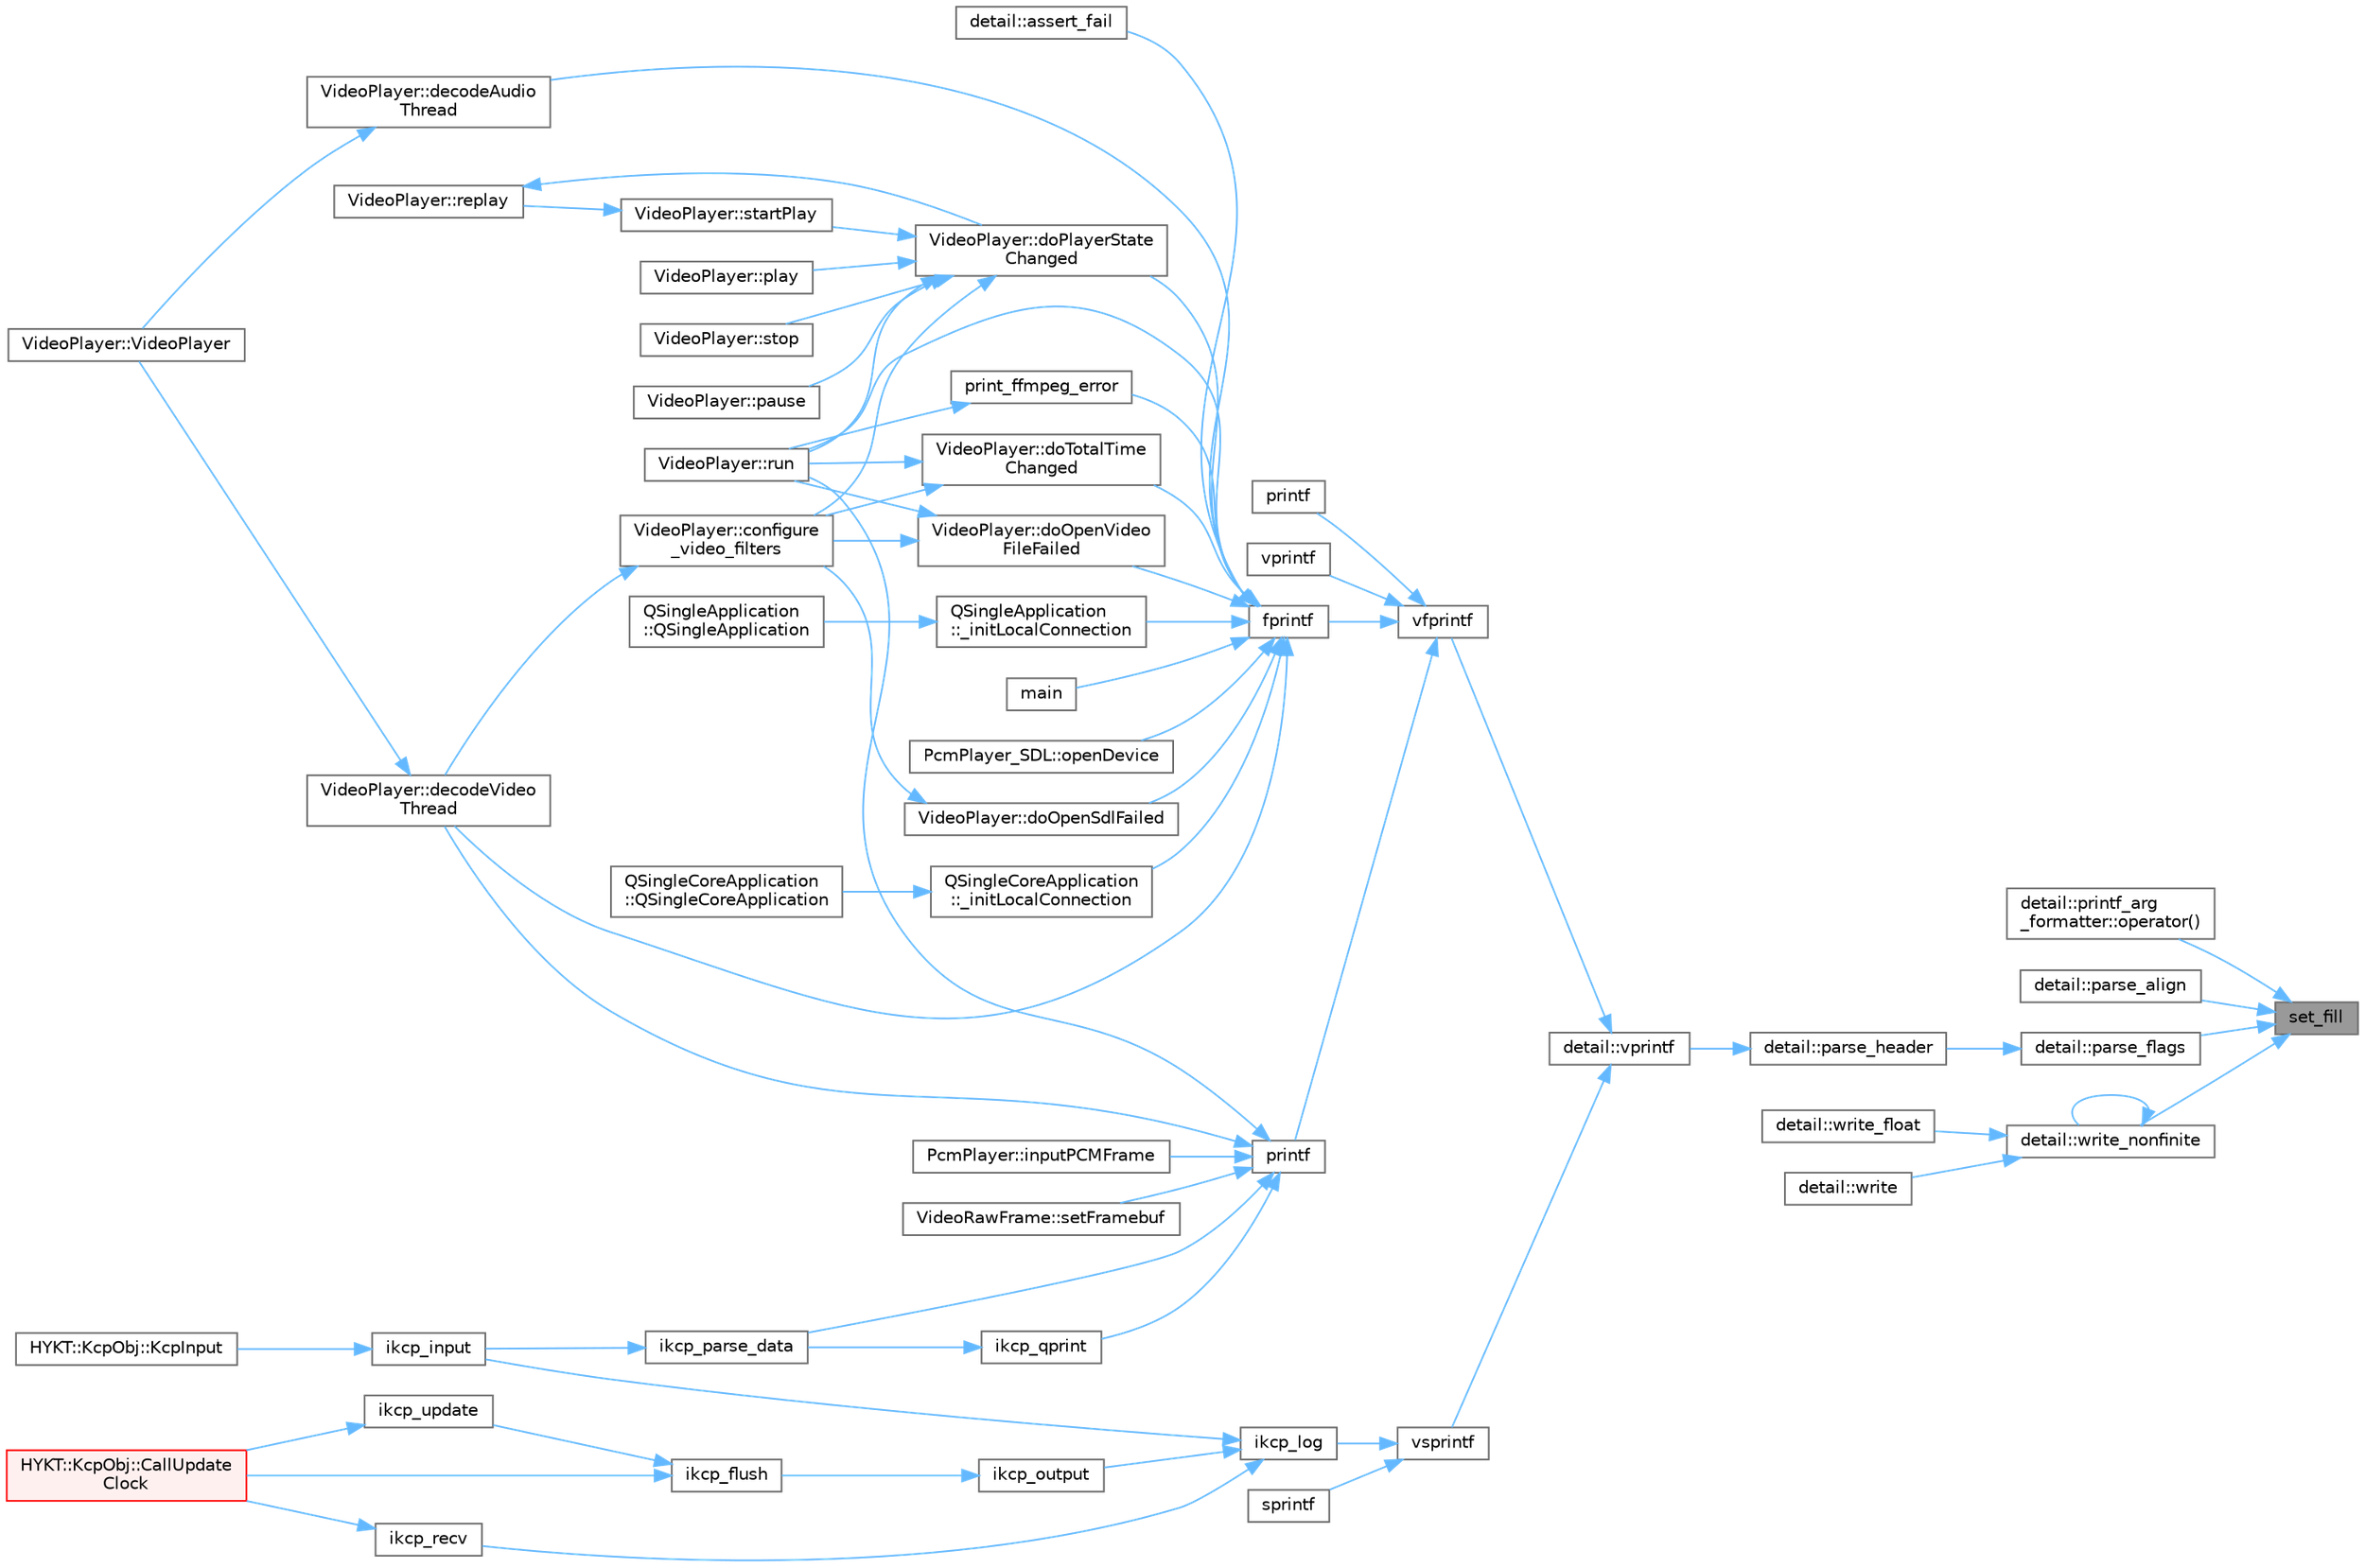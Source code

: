 digraph "set_fill"
{
 // LATEX_PDF_SIZE
  bgcolor="transparent";
  edge [fontname=Helvetica,fontsize=10,labelfontname=Helvetica,labelfontsize=10];
  node [fontname=Helvetica,fontsize=10,shape=box,height=0.2,width=0.4];
  rankdir="RL";
  Node1 [id="Node000001",label="set_fill",height=0.2,width=0.4,color="gray40", fillcolor="grey60", style="filled", fontcolor="black",tooltip=" "];
  Node1 -> Node2 [id="edge1_Node000001_Node000002",dir="back",color="steelblue1",style="solid",tooltip=" "];
  Node2 [id="Node000002",label="detail::printf_arg\l_formatter::operator()",height=0.2,width=0.4,color="grey40", fillcolor="white", style="filled",URL="$classdetail_1_1printf__arg__formatter.html#a9ee45fac58a2a7a9816c0a99172d3a24",tooltip=" "];
  Node1 -> Node3 [id="edge2_Node000001_Node000003",dir="back",color="steelblue1",style="solid",tooltip=" "];
  Node3 [id="Node000003",label="detail::parse_align",height=0.2,width=0.4,color="grey40", fillcolor="white", style="filled",URL="$namespacedetail.html#a00116cc632bac468ea73799110696bfe",tooltip=" "];
  Node1 -> Node4 [id="edge3_Node000001_Node000004",dir="back",color="steelblue1",style="solid",tooltip=" "];
  Node4 [id="Node000004",label="detail::parse_flags",height=0.2,width=0.4,color="grey40", fillcolor="white", style="filled",URL="$namespacedetail.html#a90149e7cc7db72a2c4b8186f52e77d6c",tooltip=" "];
  Node4 -> Node5 [id="edge4_Node000004_Node000005",dir="back",color="steelblue1",style="solid",tooltip=" "];
  Node5 [id="Node000005",label="detail::parse_header",height=0.2,width=0.4,color="grey40", fillcolor="white", style="filled",URL="$namespacedetail.html#af191853bad5ee9cfad04aad57ce3f761",tooltip=" "];
  Node5 -> Node6 [id="edge5_Node000005_Node000006",dir="back",color="steelblue1",style="solid",tooltip=" "];
  Node6 [id="Node000006",label="detail::vprintf",height=0.2,width=0.4,color="grey40", fillcolor="white", style="filled",URL="$namespacedetail.html#a755ec613824f57d29068751f166ad91b",tooltip=" "];
  Node6 -> Node7 [id="edge6_Node000006_Node000007",dir="back",color="steelblue1",style="solid",tooltip=" "];
  Node7 [id="Node000007",label="vfprintf",height=0.2,width=0.4,color="grey40", fillcolor="white", style="filled",URL="$printf_8h.html#abb30aad964fc771fb52cf3ad88649df2",tooltip=" "];
  Node7 -> Node8 [id="edge7_Node000007_Node000008",dir="back",color="steelblue1",style="solid",tooltip=" "];
  Node8 [id="Node000008",label="fprintf",height=0.2,width=0.4,color="grey40", fillcolor="white", style="filled",URL="$printf_8h.html#a9f315126362cae9675de1642105e631e",tooltip="Formats args according to specifications in fmt and writes the output to f."];
  Node8 -> Node9 [id="edge8_Node000008_Node000009",dir="back",color="steelblue1",style="solid",tooltip=" "];
  Node9 [id="Node000009",label="QSingleApplication\l::_initLocalConnection",height=0.2,width=0.4,color="grey40", fillcolor="white", style="filled",URL="$class_q_single_application.html#afd55f6277775e4d2d2b30be2b2a833c7",tooltip="初始化本地连接，检测是否已有实例运行"];
  Node9 -> Node10 [id="edge9_Node000009_Node000010",dir="back",color="steelblue1",style="solid",tooltip=" "];
  Node10 [id="Node000010",label="QSingleApplication\l::QSingleApplication",height=0.2,width=0.4,color="grey40", fillcolor="white", style="filled",URL="$class_q_single_application.html#acafbeb1a610718181bbe7de6d1ae3cb3",tooltip=" "];
  Node8 -> Node11 [id="edge10_Node000008_Node000011",dir="back",color="steelblue1",style="solid",tooltip=" "];
  Node11 [id="Node000011",label="QSingleCoreApplication\l::_initLocalConnection",height=0.2,width=0.4,color="grey40", fillcolor="white", style="filled",URL="$class_q_single_core_application.html#afd55f6277775e4d2d2b30be2b2a833c7",tooltip="初始化本地连接，检测是否已有实例运行"];
  Node11 -> Node12 [id="edge11_Node000011_Node000012",dir="back",color="steelblue1",style="solid",tooltip=" "];
  Node12 [id="Node000012",label="QSingleCoreApplication\l::QSingleCoreApplication",height=0.2,width=0.4,color="grey40", fillcolor="white", style="filled",URL="$class_q_single_core_application.html#a79ca304e6fa087ebb213cef00782f729",tooltip=" "];
  Node8 -> Node13 [id="edge12_Node000008_Node000013",dir="back",color="steelblue1",style="solid",tooltip=" "];
  Node13 [id="Node000013",label="detail::assert_fail",height=0.2,width=0.4,color="grey40", fillcolor="white", style="filled",URL="$namespacedetail.html#a3aef7c3d156f7d6772703621279dbdc4",tooltip=" "];
  Node8 -> Node14 [id="edge13_Node000008_Node000014",dir="back",color="steelblue1",style="solid",tooltip=" "];
  Node14 [id="Node000014",label="VideoPlayer::decodeAudio\lThread",height=0.2,width=0.4,color="grey40", fillcolor="white", style="filled",URL="$class_video_player.html#a2ba33c6ddac0c818dd97209894fb9c09",tooltip="音频解码线程函数"];
  Node14 -> Node15 [id="edge14_Node000014_Node000015",dir="back",color="steelblue1",style="solid",tooltip=" "];
  Node15 [id="Node000015",label="VideoPlayer::VideoPlayer",height=0.2,width=0.4,color="grey40", fillcolor="white", style="filled",URL="$class_video_player.html#a9f13805a2a52cdaa95bd96248941e89b",tooltip="构造函数"];
  Node8 -> Node16 [id="edge15_Node000008_Node000016",dir="back",color="steelblue1",style="solid",tooltip=" "];
  Node16 [id="Node000016",label="VideoPlayer::decodeVideo\lThread",height=0.2,width=0.4,color="grey40", fillcolor="white", style="filled",URL="$class_video_player.html#a3dc80fcbdb85689f912b45f6eb534028",tooltip="视频解码线程函数"];
  Node16 -> Node15 [id="edge16_Node000016_Node000015",dir="back",color="steelblue1",style="solid",tooltip=" "];
  Node8 -> Node17 [id="edge17_Node000008_Node000017",dir="back",color="steelblue1",style="solid",tooltip=" "];
  Node17 [id="Node000017",label="VideoPlayer::doOpenSdlFailed",height=0.2,width=0.4,color="grey40", fillcolor="white", style="filled",URL="$class_video_player.html#a0ba68b0afb69d9ce73f19e64db5f3636",tooltip="打开 SDL 失败回调"];
  Node17 -> Node18 [id="edge18_Node000017_Node000018",dir="back",color="steelblue1",style="solid",tooltip=" "];
  Node18 [id="Node000018",label="VideoPlayer::configure\l_video_filters",height=0.2,width=0.4,color="grey40", fillcolor="white", style="filled",URL="$class_video_player.html#aed20f78ebe0b43d0e204e06be360f606",tooltip="配置视频滤镜"];
  Node18 -> Node16 [id="edge19_Node000018_Node000016",dir="back",color="steelblue1",style="solid",tooltip=" "];
  Node8 -> Node19 [id="edge20_Node000008_Node000019",dir="back",color="steelblue1",style="solid",tooltip=" "];
  Node19 [id="Node000019",label="VideoPlayer::doOpenVideo\lFileFailed",height=0.2,width=0.4,color="grey40", fillcolor="white", style="filled",URL="$class_video_player.html#a5fff8eb62b6d1a16f6b307d4e2bf4f07",tooltip="打开视频文件失败回调"];
  Node19 -> Node18 [id="edge21_Node000019_Node000018",dir="back",color="steelblue1",style="solid",tooltip=" "];
  Node19 -> Node20 [id="edge22_Node000019_Node000020",dir="back",color="steelblue1",style="solid",tooltip=" "];
  Node20 [id="Node000020",label="VideoPlayer::run",height=0.2,width=0.4,color="grey40", fillcolor="white", style="filled",URL="$class_video_player.html#a13a43e6d814de94978c515cb084873b1",tooltip="读取视频文件线程函数"];
  Node8 -> Node21 [id="edge23_Node000008_Node000021",dir="back",color="steelblue1",style="solid",tooltip=" "];
  Node21 [id="Node000021",label="VideoPlayer::doPlayerState\lChanged",height=0.2,width=0.4,color="grey40", fillcolor="white", style="filled",URL="$class_video_player.html#a22bc616c65129c31d2c75f4ed881c44a",tooltip="播放器状态变更回调"];
  Node21 -> Node18 [id="edge24_Node000021_Node000018",dir="back",color="steelblue1",style="solid",tooltip=" "];
  Node21 -> Node22 [id="edge25_Node000021_Node000022",dir="back",color="steelblue1",style="solid",tooltip=" "];
  Node22 [id="Node000022",label="VideoPlayer::pause",height=0.2,width=0.4,color="grey40", fillcolor="white", style="filled",URL="$class_video_player.html#a2853250ac5b9806e29d41f6f37b3b7f0",tooltip="暂停播放"];
  Node21 -> Node23 [id="edge26_Node000021_Node000023",dir="back",color="steelblue1",style="solid",tooltip=" "];
  Node23 [id="Node000023",label="VideoPlayer::play",height=0.2,width=0.4,color="grey40", fillcolor="white", style="filled",URL="$class_video_player.html#a0fd902a086b972b820de2959bc9dcaea",tooltip="继续播放"];
  Node21 -> Node20 [id="edge27_Node000021_Node000020",dir="back",color="steelblue1",style="solid",tooltip=" "];
  Node21 -> Node24 [id="edge28_Node000021_Node000024",dir="back",color="steelblue1",style="solid",tooltip=" "];
  Node24 [id="Node000024",label="VideoPlayer::startPlay",height=0.2,width=0.4,color="grey40", fillcolor="white", style="filled",URL="$class_video_player.html#a162d83f6026c9f6be69d9c74a9979bc9",tooltip="开始播放"];
  Node24 -> Node25 [id="edge29_Node000024_Node000025",dir="back",color="steelblue1",style="solid",tooltip=" "];
  Node25 [id="Node000025",label="VideoPlayer::replay",height=0.2,width=0.4,color="grey40", fillcolor="white", style="filled",URL="$class_video_player.html#a97827e51f022776ec533db2579e110a5",tooltip="重新播放"];
  Node25 -> Node21 [id="edge30_Node000025_Node000021",dir="back",color="steelblue1",style="solid",tooltip=" "];
  Node21 -> Node26 [id="edge31_Node000021_Node000026",dir="back",color="steelblue1",style="solid",tooltip=" "];
  Node26 [id="Node000026",label="VideoPlayer::stop",height=0.2,width=0.4,color="grey40", fillcolor="white", style="filled",URL="$class_video_player.html#af116cf31ffdcae8c9cd5bb184d339a77",tooltip="停止播放"];
  Node8 -> Node27 [id="edge32_Node000008_Node000027",dir="back",color="steelblue1",style="solid",tooltip=" "];
  Node27 [id="Node000027",label="VideoPlayer::doTotalTime\lChanged",height=0.2,width=0.4,color="grey40", fillcolor="white", style="filled",URL="$class_video_player.html#adccbc43146f9eb5b35c8e1c054c2065e",tooltip="视频时长变更回调"];
  Node27 -> Node18 [id="edge33_Node000027_Node000018",dir="back",color="steelblue1",style="solid",tooltip=" "];
  Node27 -> Node20 [id="edge34_Node000027_Node000020",dir="back",color="steelblue1",style="solid",tooltip=" "];
  Node8 -> Node28 [id="edge35_Node000008_Node000028",dir="back",color="steelblue1",style="solid",tooltip=" "];
  Node28 [id="Node000028",label="main",height=0.2,width=0.4,color="grey40", fillcolor="white", style="filled",URL="$_ku_gou_server_2main_8cpp.html#a0ddf1224851353fc92bfbff6f499fa97",tooltip="主函数，程序的入口点。"];
  Node8 -> Node29 [id="edge36_Node000008_Node000029",dir="back",color="steelblue1",style="solid",tooltip=" "];
  Node29 [id="Node000029",label="PcmPlayer_SDL::openDevice",height=0.2,width=0.4,color="grey40", fillcolor="white", style="filled",URL="$class_pcm_player___s_d_l.html#a48c0c97b8de3bf8202cda6e525e2bdc6",tooltip="打开音频设备"];
  Node8 -> Node30 [id="edge37_Node000008_Node000030",dir="back",color="steelblue1",style="solid",tooltip=" "];
  Node30 [id="Node000030",label="print_ffmpeg_error",height=0.2,width=0.4,color="grey40", fillcolor="white", style="filled",URL="$_video_player_8cpp.html#ac47f93d8b17eafd380ba474d7878a522",tooltip="打印 FFmpeg 错误信息"];
  Node30 -> Node20 [id="edge38_Node000030_Node000020",dir="back",color="steelblue1",style="solid",tooltip=" "];
  Node8 -> Node20 [id="edge39_Node000008_Node000020",dir="back",color="steelblue1",style="solid",tooltip=" "];
  Node7 -> Node31 [id="edge40_Node000007_Node000031",dir="back",color="steelblue1",style="solid",tooltip=" "];
  Node31 [id="Node000031",label="printf",height=0.2,width=0.4,color="grey40", fillcolor="white", style="filled",URL="$printf_8h.html#a98ff17de0e9c70261310363fb2bc8560",tooltip=" "];
  Node7 -> Node32 [id="edge41_Node000007_Node000032",dir="back",color="steelblue1",style="solid",tooltip=" "];
  Node32 [id="Node000032",label="printf",height=0.2,width=0.4,color="grey40", fillcolor="white", style="filled",URL="$printf_8h.html#aee3ed3a831f25f07e7be3919fff2203a",tooltip="Formats args according to specifications in fmt and writes the output to stdout."];
  Node32 -> Node16 [id="edge42_Node000032_Node000016",dir="back",color="steelblue1",style="solid",tooltip=" "];
  Node32 -> Node33 [id="edge43_Node000032_Node000033",dir="back",color="steelblue1",style="solid",tooltip=" "];
  Node33 [id="Node000033",label="ikcp_parse_data",height=0.2,width=0.4,color="grey40", fillcolor="white", style="filled",URL="$ikcp_8cpp.html#a2a561d3f82169973fcdf2c2211925190",tooltip=" "];
  Node33 -> Node34 [id="edge44_Node000033_Node000034",dir="back",color="steelblue1",style="solid",tooltip=" "];
  Node34 [id="Node000034",label="ikcp_input",height=0.2,width=0.4,color="grey40", fillcolor="white", style="filled",URL="$ikcp_8cpp.html#af4ce33146ddd2b9c55b2f3ba2472f888",tooltip=" "];
  Node34 -> Node35 [id="edge45_Node000034_Node000035",dir="back",color="steelblue1",style="solid",tooltip=" "];
  Node35 [id="Node000035",label="HYKT::KcpObj::KcpInput",height=0.2,width=0.4,color="grey40", fillcolor="white", style="filled",URL="$class_h_y_k_t_1_1_kcp_obj.html#a4ac504bffb3f38656d14792df1744fee",tooltip=" "];
  Node32 -> Node36 [id="edge46_Node000032_Node000036",dir="back",color="steelblue1",style="solid",tooltip=" "];
  Node36 [id="Node000036",label="ikcp_qprint",height=0.2,width=0.4,color="grey40", fillcolor="white", style="filled",URL="$ikcp_8cpp.html#a4666efe40d211a24c49078218784e1ba",tooltip=" "];
  Node36 -> Node33 [id="edge47_Node000036_Node000033",dir="back",color="steelblue1",style="solid",tooltip=" "];
  Node32 -> Node37 [id="edge48_Node000032_Node000037",dir="back",color="steelblue1",style="solid",tooltip=" "];
  Node37 [id="Node000037",label="PcmPlayer::inputPCMFrame",height=0.2,width=0.4,color="grey40", fillcolor="white", style="filled",URL="$class_pcm_player.html#ae4b8dd06370f1663e4546ac1b56f51c3",tooltip="输入 PCM 帧"];
  Node32 -> Node20 [id="edge49_Node000032_Node000020",dir="back",color="steelblue1",style="solid",tooltip=" "];
  Node32 -> Node38 [id="edge50_Node000032_Node000038",dir="back",color="steelblue1",style="solid",tooltip=" "];
  Node38 [id="Node000038",label="VideoRawFrame::setFramebuf",height=0.2,width=0.4,color="grey40", fillcolor="white", style="filled",URL="$class_video_raw_frame.html#a32af978a5a2abdb0db26a84155eb7cf5",tooltip="设置帧缓冲区"];
  Node7 -> Node39 [id="edge51_Node000007_Node000039",dir="back",color="steelblue1",style="solid",tooltip=" "];
  Node39 [id="Node000039",label="vprintf",height=0.2,width=0.4,color="grey40", fillcolor="white", style="filled",URL="$printf_8h.html#aceaebb06ffb71c939ea2b9951cab4b1a",tooltip=" "];
  Node6 -> Node40 [id="edge52_Node000006_Node000040",dir="back",color="steelblue1",style="solid",tooltip=" "];
  Node40 [id="Node000040",label="vsprintf",height=0.2,width=0.4,color="grey40", fillcolor="white", style="filled",URL="$printf_8h.html#a5e1075a6c1fce5050424f97a2fac648f",tooltip=" "];
  Node40 -> Node41 [id="edge53_Node000040_Node000041",dir="back",color="steelblue1",style="solid",tooltip=" "];
  Node41 [id="Node000041",label="ikcp_log",height=0.2,width=0.4,color="grey40", fillcolor="white", style="filled",URL="$ikcp_8cpp.html#aade14c947464846c7523f78efa6534ba",tooltip=" "];
  Node41 -> Node34 [id="edge54_Node000041_Node000034",dir="back",color="steelblue1",style="solid",tooltip=" "];
  Node41 -> Node42 [id="edge55_Node000041_Node000042",dir="back",color="steelblue1",style="solid",tooltip=" "];
  Node42 [id="Node000042",label="ikcp_output",height=0.2,width=0.4,color="grey40", fillcolor="white", style="filled",URL="$ikcp_8cpp.html#a1fc51d7f0d279e3503f24e7e20dbce2c",tooltip=" "];
  Node42 -> Node43 [id="edge56_Node000042_Node000043",dir="back",color="steelblue1",style="solid",tooltip=" "];
  Node43 [id="Node000043",label="ikcp_flush",height=0.2,width=0.4,color="grey40", fillcolor="white", style="filled",URL="$ikcp_8cpp.html#a2a3d9426417d04f8f1bbfbded14b4eb1",tooltip=" "];
  Node43 -> Node44 [id="edge57_Node000043_Node000044",dir="back",color="steelblue1",style="solid",tooltip=" "];
  Node44 [id="Node000044",label="HYKT::KcpObj::CallUpdate\lClock",height=0.2,width=0.4,color="red", fillcolor="#FFF0F0", style="filled",URL="$class_h_y_k_t_1_1_kcp_obj.html#a403a9c094edc9382ecb25fe38ce050ca",tooltip=" "];
  Node43 -> Node48 [id="edge58_Node000043_Node000048",dir="back",color="steelblue1",style="solid",tooltip=" "];
  Node48 [id="Node000048",label="ikcp_update",height=0.2,width=0.4,color="grey40", fillcolor="white", style="filled",URL="$ikcp_8cpp.html#a780ff8e4dd414f83db886cfd96172975",tooltip=" "];
  Node48 -> Node44 [id="edge59_Node000048_Node000044",dir="back",color="steelblue1",style="solid",tooltip=" "];
  Node41 -> Node49 [id="edge60_Node000041_Node000049",dir="back",color="steelblue1",style="solid",tooltip=" "];
  Node49 [id="Node000049",label="ikcp_recv",height=0.2,width=0.4,color="grey40", fillcolor="white", style="filled",URL="$ikcp_8cpp.html#a058874ef91865ef2bab4d35cc4231673",tooltip=" "];
  Node49 -> Node44 [id="edge61_Node000049_Node000044",dir="back",color="steelblue1",style="solid",tooltip=" "];
  Node40 -> Node50 [id="edge62_Node000040_Node000050",dir="back",color="steelblue1",style="solid",tooltip=" "];
  Node50 [id="Node000050",label="sprintf",height=0.2,width=0.4,color="grey40", fillcolor="white", style="filled",URL="$printf_8h.html#aa7d2e7e454d3fe606a71504a119dc894",tooltip="Formats args according to specifications in fmt and returns the result as as string."];
  Node1 -> Node51 [id="edge63_Node000001_Node000051",dir="back",color="steelblue1",style="solid",tooltip=" "];
  Node51 [id="Node000051",label="detail::write_nonfinite",height=0.2,width=0.4,color="grey40", fillcolor="white", style="filled",URL="$namespacedetail.html#a1446334f70e1fd5b2840071f79580331",tooltip=" "];
  Node51 -> Node52 [id="edge64_Node000051_Node000052",dir="back",color="steelblue1",style="solid",tooltip=" "];
  Node52 [id="Node000052",label="detail::write",height=0.2,width=0.4,color="grey40", fillcolor="white", style="filled",URL="$namespacedetail.html#a6da38163e1b603603b3deb3d8ad67b30",tooltip=" "];
  Node51 -> Node53 [id="edge65_Node000051_Node000053",dir="back",color="steelblue1",style="solid",tooltip=" "];
  Node53 [id="Node000053",label="detail::write_float",height=0.2,width=0.4,color="grey40", fillcolor="white", style="filled",URL="$namespacedetail.html#a503a3fdae408f07dae7003840f786b53",tooltip=" "];
  Node51 -> Node51 [id="edge66_Node000051_Node000051",dir="back",color="steelblue1",style="solid",tooltip=" "];
}
